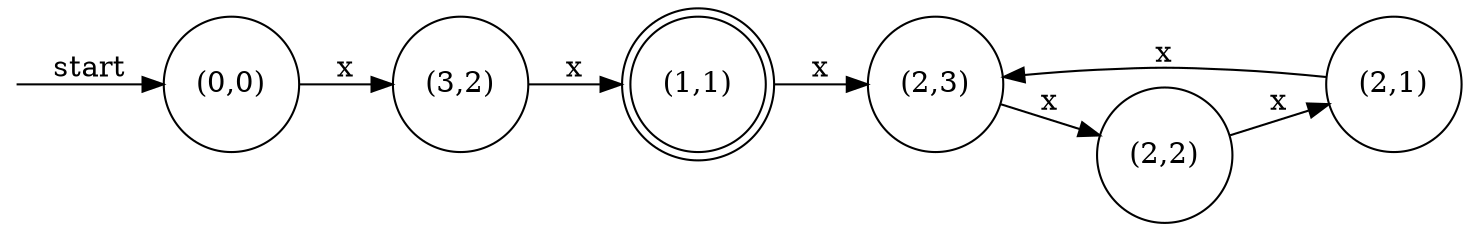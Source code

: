 digraph dfa {
    rankdir = LR;
    node [shape = circle];
    __start [style = invis, shape = point];
    __start -> "(0,0)" [ label = "start" ];
    node [shape = doublecircle]; "(1,1)"
    node [shape = circle];
    "(2,2)" -> "(2,1)" [ label = "x" ];
    "(2,1)" -> "(2,3)" [ label = "x" ];
    "(2,3)" -> "(2,2)" [ label = "x" ];
    "(0,0)" -> "(3,2)" [ label = "x" ];
    "(3,2)" -> "(1,1)" [ label = "x" ];
    "(1,1)" -> "(2,3)" [ label = "x" ];
}
